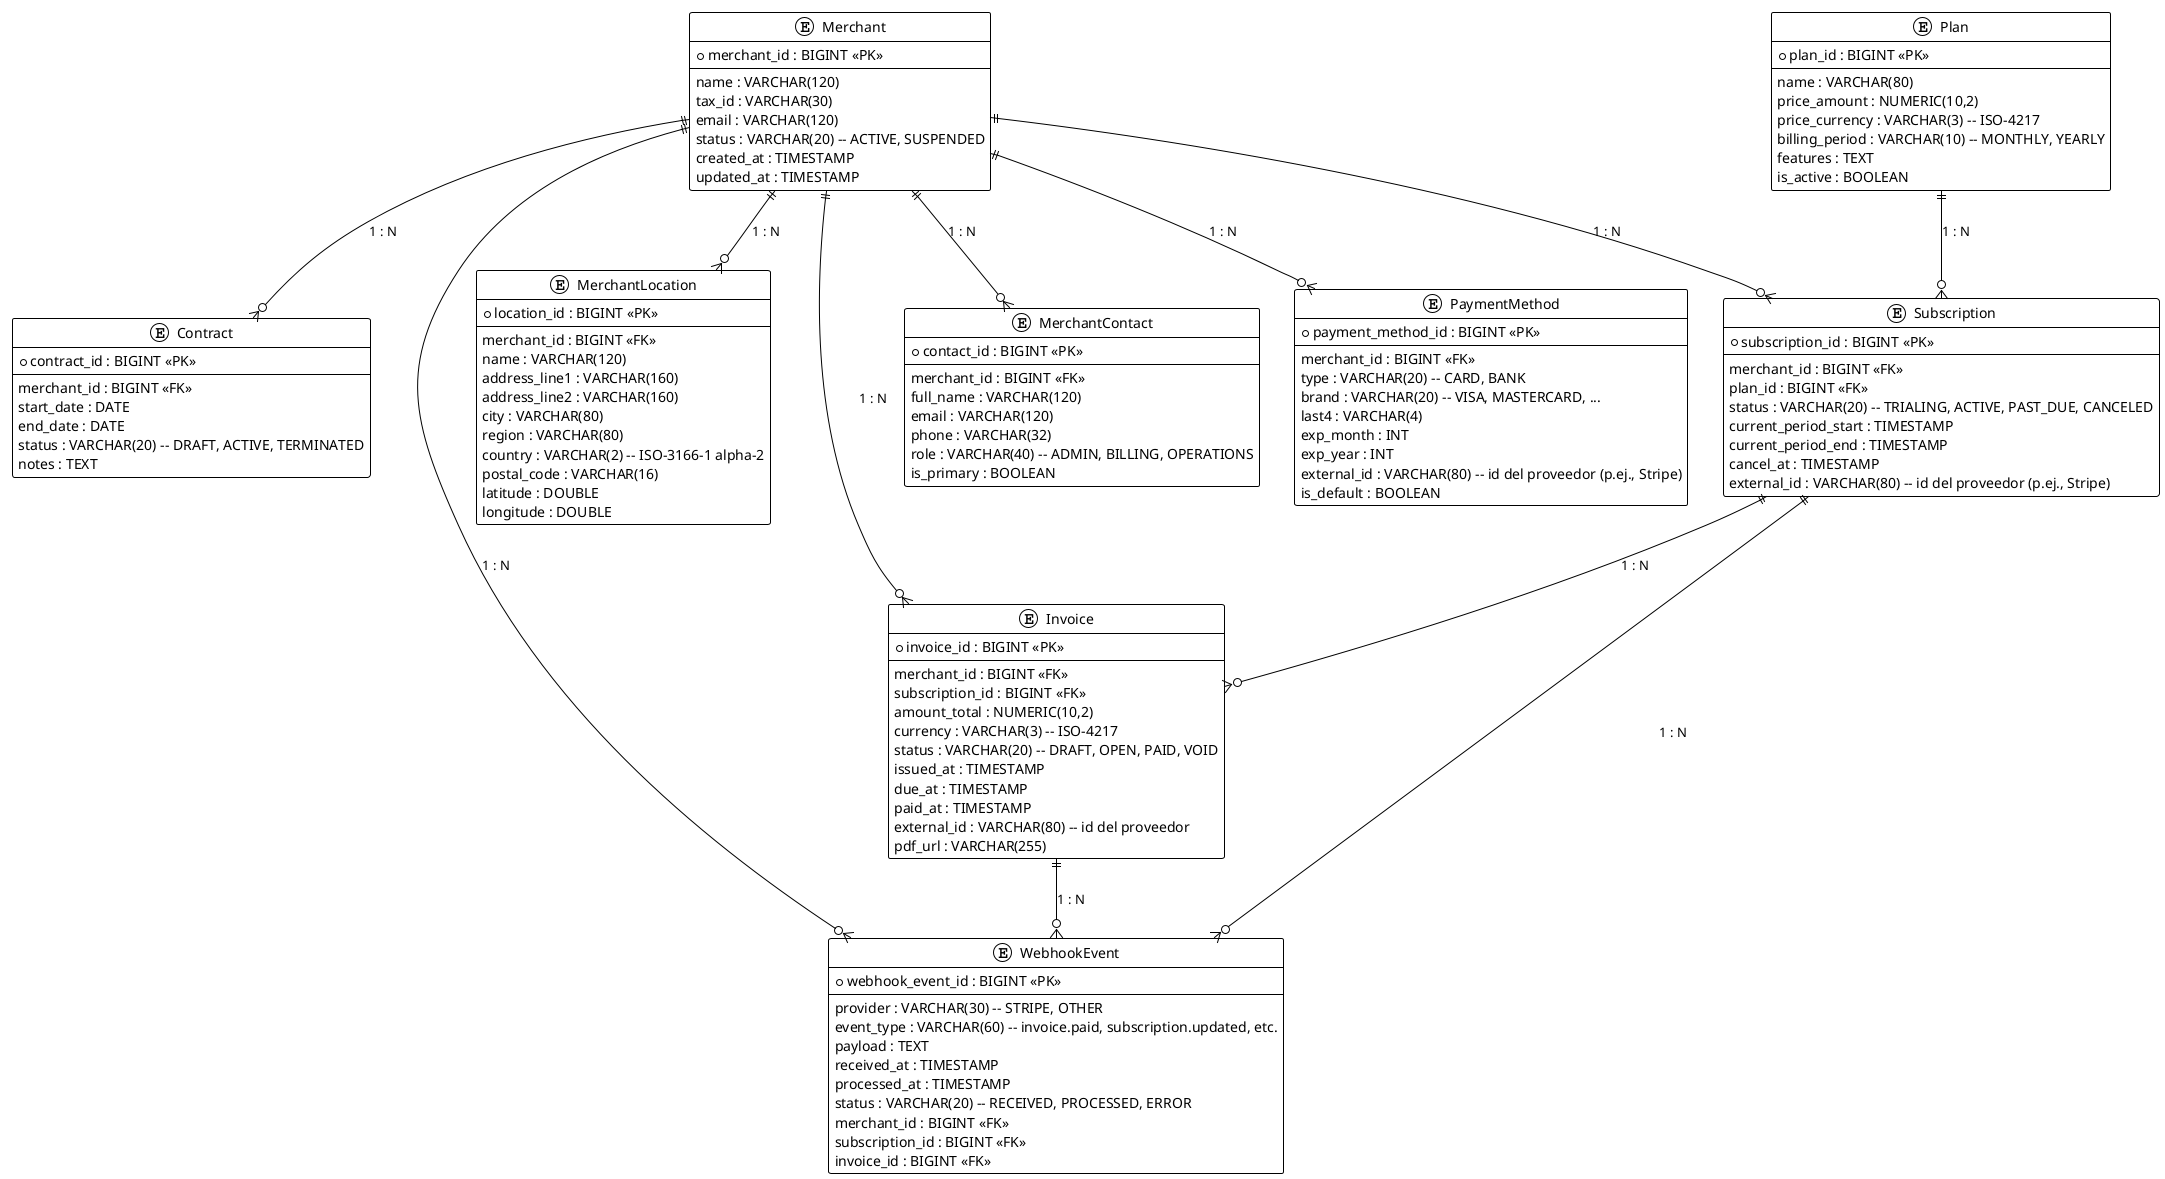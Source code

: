 @startuml Merchant-Domain-Layer-DataBase-Diagram
!theme plain

entity Merchant {
  * merchant_id : BIGINT <<PK>>
  --
  name : VARCHAR(120)
  tax_id : VARCHAR(30)
  email : VARCHAR(120)
  status : VARCHAR(20) -- ACTIVE, SUSPENDED
  created_at : TIMESTAMP
  updated_at : TIMESTAMP
}

entity MerchantLocation {
  * location_id : BIGINT <<PK>>
  --
  merchant_id : BIGINT <<FK>>
  name : VARCHAR(120)
  address_line1 : VARCHAR(160)
  address_line2 : VARCHAR(160)
  city : VARCHAR(80)
  region : VARCHAR(80)
  country : VARCHAR(2) -- ISO-3166-1 alpha-2
  postal_code : VARCHAR(16)
  latitude : DOUBLE
  longitude : DOUBLE
}

entity MerchantContact {
  * contact_id : BIGINT <<PK>>
  --
  merchant_id : BIGINT <<FK>>
  full_name : VARCHAR(120)
  email : VARCHAR(120)
  phone : VARCHAR(32)
  role : VARCHAR(40) -- ADMIN, BILLING, OPERATIONS
  is_primary : BOOLEAN
}

entity PaymentMethod {
  * payment_method_id : BIGINT <<PK>>
  --
  merchant_id : BIGINT <<FK>>
  type : VARCHAR(20) -- CARD, BANK
  brand : VARCHAR(20) -- VISA, MASTERCARD, ...
  last4 : VARCHAR(4)
  exp_month : INT
  exp_year : INT
  external_id : VARCHAR(80) -- id del proveedor (p.ej., Stripe)
  is_default : BOOLEAN
}

entity Plan {
  * plan_id : BIGINT <<PK>>
  --
  name : VARCHAR(80)
  price_amount : NUMERIC(10,2)
  price_currency : VARCHAR(3) -- ISO-4217
  billing_period : VARCHAR(10) -- MONTHLY, YEARLY
  features : TEXT
  is_active : BOOLEAN
}

entity Contract {
  * contract_id : BIGINT <<PK>>
  --
  merchant_id : BIGINT <<FK>>
  start_date : DATE
  end_date : DATE
  status : VARCHAR(20) -- DRAFT, ACTIVE, TERMINATED
  notes : TEXT
}

entity Subscription {
  * subscription_id : BIGINT <<PK>>
  --
  merchant_id : BIGINT <<FK>>
  plan_id : BIGINT <<FK>>
  status : VARCHAR(20) -- TRIALING, ACTIVE, PAST_DUE, CANCELED
  current_period_start : TIMESTAMP
  current_period_end : TIMESTAMP
  cancel_at : TIMESTAMP
  external_id : VARCHAR(80) -- id del proveedor (p.ej., Stripe)
}

entity Invoice {
  * invoice_id : BIGINT <<PK>>
  --
  merchant_id : BIGINT <<FK>>
  subscription_id : BIGINT <<FK>>
  amount_total : NUMERIC(10,2)
  currency : VARCHAR(3) -- ISO-4217
  status : VARCHAR(20) -- DRAFT, OPEN, PAID, VOID
  issued_at : TIMESTAMP
  due_at : TIMESTAMP
  paid_at : TIMESTAMP
  external_id : VARCHAR(80) -- id del proveedor
  pdf_url : VARCHAR(255)
}

entity WebhookEvent {
  * webhook_event_id : BIGINT <<PK>>
  --
  provider : VARCHAR(30) -- STRIPE, OTHER
  event_type : VARCHAR(60) -- invoice.paid, subscription.updated, etc.
  payload : TEXT
  received_at : TIMESTAMP
  processed_at : TIMESTAMP
  status : VARCHAR(20) -- RECEIVED, PROCESSED, ERROR
  merchant_id : BIGINT <<FK>>
  subscription_id : BIGINT <<FK>>
  invoice_id : BIGINT <<FK>>
}

' ========================
' Relationships with cardinalities
' ========================
Merchant ||--o{ MerchantLocation : "1 : N"
Merchant ||--o{ MerchantContact  : "1 : N"
Merchant ||--o{ PaymentMethod    : "1 : N"
Merchant ||--o{ Contract         : "1 : N"
Merchant ||--o{ Subscription     : "1 : N"
Merchant ||--o{ Invoice          : "1 : N"

Plan ||--o{ Subscription : "1 : N"

Subscription ||--o{ Invoice : "1 : N"

' Webhooks relacionados (opcionales según evento del proveedor)
Merchant ||--o{ WebhookEvent : "1 : N"
Subscription ||--o{ WebhookEvent : "1 : N"
Invoice ||--o{ WebhookEvent : "1 : N"

@enduml
